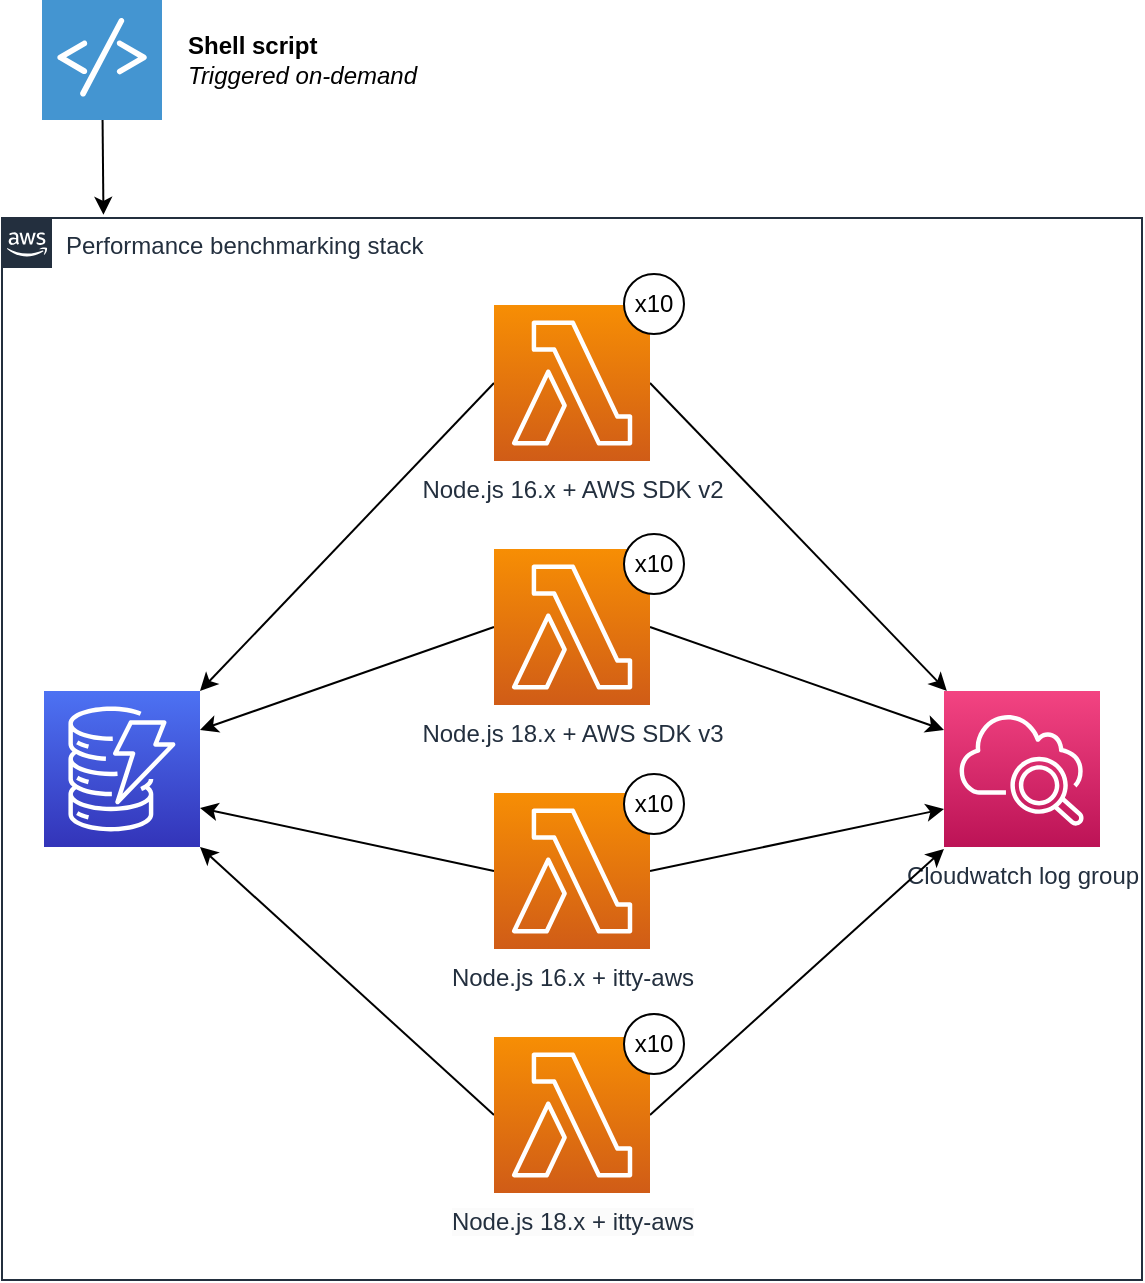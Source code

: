 <mxfile version="21.1.2" type="device">
  <diagram name="Page-1" id="Qb4si9DKm6sqV1uFfgCw">
    <mxGraphModel dx="1221" dy="715" grid="1" gridSize="10" guides="1" tooltips="1" connect="1" arrows="1" fold="1" page="1" pageScale="1" pageWidth="1169" pageHeight="827" math="0" shadow="0">
      <root>
        <mxCell id="0" />
        <mxCell id="1" parent="0" />
        <mxCell id="FsHsBDQIn4l1EdZyD_UW-1" value="Performance benchmarking stack" style="points=[[0,0],[0.25,0],[0.5,0],[0.75,0],[1,0],[1,0.25],[1,0.5],[1,0.75],[1,1],[0.75,1],[0.5,1],[0.25,1],[0,1],[0,0.75],[0,0.5],[0,0.25]];outlineConnect=0;gradientColor=none;html=1;whiteSpace=wrap;fontSize=12;fontStyle=0;container=1;pointerEvents=0;collapsible=0;recursiveResize=0;shape=mxgraph.aws4.group;grIcon=mxgraph.aws4.group_aws_cloud_alt;strokeColor=#232F3E;fillColor=none;verticalAlign=top;align=left;spacingLeft=30;fontColor=#232F3E;dashed=0;" parent="1" vertex="1">
          <mxGeometry x="299" y="202" width="570" height="531" as="geometry" />
        </mxCell>
        <mxCell id="FsHsBDQIn4l1EdZyD_UW-43" style="rounded=0;orthogonalLoop=1;jettySize=auto;html=1;entryX=1;entryY=0;entryDx=0;entryDy=0;entryPerimeter=0;strokeWidth=1;exitX=0;exitY=0.5;exitDx=0;exitDy=0;exitPerimeter=0;" parent="FsHsBDQIn4l1EdZyD_UW-1" source="FsHsBDQIn4l1EdZyD_UW-28" target="FsHsBDQIn4l1EdZyD_UW-39" edge="1">
          <mxGeometry relative="1" as="geometry" />
        </mxCell>
        <mxCell id="FsHsBDQIn4l1EdZyD_UW-40" style="rounded=0;orthogonalLoop=1;jettySize=auto;html=1;entryX=1;entryY=1;entryDx=0;entryDy=0;entryPerimeter=0;exitX=0;exitY=0.5;exitDx=0;exitDy=0;exitPerimeter=0;" parent="FsHsBDQIn4l1EdZyD_UW-1" source="FsHsBDQIn4l1EdZyD_UW-31" target="FsHsBDQIn4l1EdZyD_UW-39" edge="1">
          <mxGeometry relative="1" as="geometry">
            <mxPoint x="101" y="315.5" as="targetPoint" />
          </mxGeometry>
        </mxCell>
        <mxCell id="FsHsBDQIn4l1EdZyD_UW-41" style="rounded=0;orthogonalLoop=1;jettySize=auto;html=1;exitX=0;exitY=0.5;exitDx=0;exitDy=0;exitPerimeter=0;entryX=1;entryY=0.75;entryDx=0;entryDy=0;entryPerimeter=0;" parent="FsHsBDQIn4l1EdZyD_UW-1" source="FsHsBDQIn4l1EdZyD_UW-30" target="FsHsBDQIn4l1EdZyD_UW-39" edge="1">
          <mxGeometry relative="1" as="geometry" />
        </mxCell>
        <mxCell id="FsHsBDQIn4l1EdZyD_UW-42" style="rounded=0;orthogonalLoop=1;jettySize=auto;html=1;exitX=0;exitY=0.5;exitDx=0;exitDy=0;exitPerimeter=0;entryX=1;entryY=0.25;entryDx=0;entryDy=0;entryPerimeter=0;" parent="FsHsBDQIn4l1EdZyD_UW-1" source="FsHsBDQIn4l1EdZyD_UW-29" target="FsHsBDQIn4l1EdZyD_UW-39" edge="1">
          <mxGeometry relative="1" as="geometry">
            <mxPoint x="471" y="435.5" as="targetPoint" />
          </mxGeometry>
        </mxCell>
        <mxCell id="FsHsBDQIn4l1EdZyD_UW-39" value="" style="sketch=0;points=[[0,0,0],[0.25,0,0],[0.5,0,0],[0.75,0,0],[1,0,0],[0,1,0],[0.25,1,0],[0.5,1,0],[0.75,1,0],[1,1,0],[0,0.25,0],[0,0.5,0],[0,0.75,0],[1,0.25,0],[1,0.5,0],[1,0.75,0]];outlineConnect=0;fontColor=#232F3E;gradientColor=#4D72F3;gradientDirection=north;fillColor=#3334B9;strokeColor=#ffffff;dashed=0;verticalLabelPosition=bottom;verticalAlign=top;align=center;html=1;fontSize=12;fontStyle=0;aspect=fixed;shape=mxgraph.aws4.resourceIcon;resIcon=mxgraph.aws4.dynamodb;" parent="FsHsBDQIn4l1EdZyD_UW-1" vertex="1">
          <mxGeometry x="21" y="236.5" width="78" height="78" as="geometry" />
        </mxCell>
        <mxCell id="FsHsBDQIn4l1EdZyD_UW-37" value="Cloudwatch log group" style="sketch=0;points=[[0,0,0],[0.25,0,0],[0.5,0,0],[0.75,0,0],[1,0,0],[0,1,0],[0.25,1,0],[0.5,1,0],[0.75,1,0],[1,1,0],[0,0.25,0],[0,0.5,0],[0,0.75,0],[1,0.25,0],[1,0.5,0],[1,0.75,0]];points=[[0,0,0],[0.25,0,0],[0.5,0,0],[0.75,0,0],[1,0,0],[0,1,0],[0.25,1,0],[0.5,1,0],[0.75,1,0],[1,1,0],[0,0.25,0],[0,0.5,0],[0,0.75,0],[1,0.25,0],[1,0.5,0],[1,0.75,0]];outlineConnect=0;fontColor=#232F3E;gradientColor=#F34482;gradientDirection=north;fillColor=#BC1356;strokeColor=#ffffff;dashed=0;verticalLabelPosition=bottom;verticalAlign=top;align=center;html=1;fontSize=12;fontStyle=0;aspect=fixed;shape=mxgraph.aws4.resourceIcon;resIcon=mxgraph.aws4.cloudwatch_2;" parent="FsHsBDQIn4l1EdZyD_UW-1" vertex="1">
          <mxGeometry x="471" y="236.5" width="78" height="78" as="geometry" />
        </mxCell>
        <mxCell id="FsHsBDQIn4l1EdZyD_UW-45" style="rounded=0;orthogonalLoop=1;jettySize=auto;html=1;exitX=1;exitY=0.5;exitDx=0;exitDy=0;exitPerimeter=0;" parent="FsHsBDQIn4l1EdZyD_UW-1" source="FsHsBDQIn4l1EdZyD_UW-28" target="FsHsBDQIn4l1EdZyD_UW-37" edge="1">
          <mxGeometry relative="1" as="geometry" />
        </mxCell>
        <mxCell id="FsHsBDQIn4l1EdZyD_UW-46" style="rounded=0;orthogonalLoop=1;jettySize=auto;html=1;exitX=1;exitY=0.5;exitDx=0;exitDy=0;exitPerimeter=0;entryX=0;entryY=0.25;entryDx=0;entryDy=0;entryPerimeter=0;" parent="FsHsBDQIn4l1EdZyD_UW-1" source="FsHsBDQIn4l1EdZyD_UW-29" target="FsHsBDQIn4l1EdZyD_UW-37" edge="1">
          <mxGeometry relative="1" as="geometry" />
        </mxCell>
        <mxCell id="FsHsBDQIn4l1EdZyD_UW-47" style="rounded=0;orthogonalLoop=1;jettySize=auto;html=1;exitX=1;exitY=0.5;exitDx=0;exitDy=0;exitPerimeter=0;" parent="FsHsBDQIn4l1EdZyD_UW-1" source="FsHsBDQIn4l1EdZyD_UW-30" edge="1">
          <mxGeometry relative="1" as="geometry">
            <mxPoint x="471" y="295.5" as="targetPoint" />
          </mxGeometry>
        </mxCell>
        <mxCell id="FsHsBDQIn4l1EdZyD_UW-48" style="rounded=0;orthogonalLoop=1;jettySize=auto;html=1;entryX=0;entryY=1;entryDx=0;entryDy=0;entryPerimeter=0;strokeColor=none;" parent="FsHsBDQIn4l1EdZyD_UW-1" source="FsHsBDQIn4l1EdZyD_UW-31" target="FsHsBDQIn4l1EdZyD_UW-37" edge="1">
          <mxGeometry relative="1" as="geometry" />
        </mxCell>
        <mxCell id="FsHsBDQIn4l1EdZyD_UW-28" value="Node.js 16.x + AWS SDK v2" style="sketch=0;points=[[0,0,0],[0.25,0,0],[0.5,0,0],[0.75,0,0],[1,0,0],[0,1,0],[0.25,1,0],[0.5,1,0],[0.75,1,0],[1,1,0],[0,0.25,0],[0,0.5,0],[0,0.75,0],[1,0.25,0],[1,0.5,0],[1,0.75,0]];outlineConnect=0;fontColor=#232F3E;gradientColor=#F78E04;gradientDirection=north;fillColor=#D05C17;strokeColor=#ffffff;dashed=0;verticalLabelPosition=bottom;verticalAlign=top;align=center;html=1;fontSize=12;fontStyle=0;aspect=fixed;shape=mxgraph.aws4.resourceIcon;resIcon=mxgraph.aws4.lambda;" parent="FsHsBDQIn4l1EdZyD_UW-1" vertex="1">
          <mxGeometry x="246" y="43.5" width="78" height="78" as="geometry" />
        </mxCell>
        <mxCell id="FsHsBDQIn4l1EdZyD_UW-49" style="rounded=0;orthogonalLoop=1;jettySize=auto;html=1;exitX=1;exitY=0.5;exitDx=0;exitDy=0;exitPerimeter=0;" parent="FsHsBDQIn4l1EdZyD_UW-1" source="FsHsBDQIn4l1EdZyD_UW-31" edge="1">
          <mxGeometry relative="1" as="geometry">
            <mxPoint x="471" y="315.5" as="targetPoint" />
          </mxGeometry>
        </mxCell>
        <mxCell id="FsHsBDQIn4l1EdZyD_UW-31" value="&lt;span style=&quot;color: rgb(35, 47, 62); font-family: Helvetica; font-size: 12px; font-style: normal; font-variant-ligatures: normal; font-variant-caps: normal; font-weight: 400; letter-spacing: normal; orphans: 2; text-align: center; text-indent: 0px; text-transform: none; widows: 2; word-spacing: 0px; -webkit-text-stroke-width: 0px; background-color: rgb(251, 251, 251); text-decoration-thickness: initial; text-decoration-style: initial; text-decoration-color: initial; float: none; display: inline !important;&quot;&gt;Node.js 18.x + itty-aws&lt;/span&gt;" style="sketch=0;points=[[0,0,0],[0.25,0,0],[0.5,0,0],[0.75,0,0],[1,0,0],[0,1,0],[0.25,1,0],[0.5,1,0],[0.75,1,0],[1,1,0],[0,0.25,0],[0,0.5,0],[0,0.75,0],[1,0.25,0],[1,0.5,0],[1,0.75,0]];outlineConnect=0;fontColor=#232F3E;gradientColor=#F78E04;gradientDirection=north;fillColor=#D05C17;strokeColor=#ffffff;dashed=0;verticalLabelPosition=bottom;verticalAlign=top;align=center;html=1;fontSize=12;fontStyle=0;aspect=fixed;shape=mxgraph.aws4.resourceIcon;resIcon=mxgraph.aws4.lambda;" parent="FsHsBDQIn4l1EdZyD_UW-1" vertex="1">
          <mxGeometry x="246" y="409.5" width="78" height="78" as="geometry" />
        </mxCell>
        <mxCell id="FsHsBDQIn4l1EdZyD_UW-30" value="Node.js 16.x + itty-aws" style="sketch=0;points=[[0,0,0],[0.25,0,0],[0.5,0,0],[0.75,0,0],[1,0,0],[0,1,0],[0.25,1,0],[0.5,1,0],[0.75,1,0],[1,1,0],[0,0.25,0],[0,0.5,0],[0,0.75,0],[1,0.25,0],[1,0.5,0],[1,0.75,0]];outlineConnect=0;fontColor=#232F3E;gradientColor=#F78E04;gradientDirection=north;fillColor=#D05C17;strokeColor=#ffffff;dashed=0;verticalLabelPosition=bottom;verticalAlign=top;align=center;html=1;fontSize=12;fontStyle=0;aspect=fixed;shape=mxgraph.aws4.resourceIcon;resIcon=mxgraph.aws4.lambda;" parent="FsHsBDQIn4l1EdZyD_UW-1" vertex="1">
          <mxGeometry x="246" y="287.5" width="78" height="78" as="geometry" />
        </mxCell>
        <mxCell id="FsHsBDQIn4l1EdZyD_UW-29" value="Node.js 18.x + AWS SDK v3" style="sketch=0;points=[[0,0,0],[0.25,0,0],[0.5,0,0],[0.75,0,0],[1,0,0],[0,1,0],[0.25,1,0],[0.5,1,0],[0.75,1,0],[1,1,0],[0,0.25,0],[0,0.5,0],[0,0.75,0],[1,0.25,0],[1,0.5,0],[1,0.75,0]];outlineConnect=0;fontColor=#232F3E;gradientColor=#F78E04;gradientDirection=north;fillColor=#D05C17;strokeColor=#ffffff;dashed=0;verticalLabelPosition=bottom;verticalAlign=top;align=center;html=1;fontSize=12;fontStyle=0;aspect=fixed;shape=mxgraph.aws4.resourceIcon;resIcon=mxgraph.aws4.lambda;" parent="FsHsBDQIn4l1EdZyD_UW-1" vertex="1">
          <mxGeometry x="246" y="165.5" width="78" height="78" as="geometry" />
        </mxCell>
        <mxCell id="82OeTMQ5-aNFEZaHw4Uo-12" value="x10" style="ellipse;whiteSpace=wrap;html=1;aspect=fixed;" parent="FsHsBDQIn4l1EdZyD_UW-1" vertex="1">
          <mxGeometry x="311" y="28" width="30" height="30" as="geometry" />
        </mxCell>
        <mxCell id="82OeTMQ5-aNFEZaHw4Uo-13" value="x10" style="ellipse;whiteSpace=wrap;html=1;aspect=fixed;" parent="FsHsBDQIn4l1EdZyD_UW-1" vertex="1">
          <mxGeometry x="311" y="158" width="30" height="30" as="geometry" />
        </mxCell>
        <mxCell id="82OeTMQ5-aNFEZaHw4Uo-14" value="x10" style="ellipse;whiteSpace=wrap;html=1;aspect=fixed;" parent="FsHsBDQIn4l1EdZyD_UW-1" vertex="1">
          <mxGeometry x="311" y="278" width="30" height="30" as="geometry" />
        </mxCell>
        <mxCell id="82OeTMQ5-aNFEZaHw4Uo-15" value="x10" style="ellipse;whiteSpace=wrap;html=1;aspect=fixed;" parent="FsHsBDQIn4l1EdZyD_UW-1" vertex="1">
          <mxGeometry x="311" y="398" width="30" height="30" as="geometry" />
        </mxCell>
        <mxCell id="FsHsBDQIn4l1EdZyD_UW-35" value="" style="rounded=0;orthogonalLoop=1;jettySize=auto;html=1;align=left;entryX=0.089;entryY=-0.003;entryDx=0;entryDy=0;entryPerimeter=0;" parent="1" source="FsHsBDQIn4l1EdZyD_UW-11" target="FsHsBDQIn4l1EdZyD_UW-1" edge="1">
          <mxGeometry x="-0.077" y="-20" relative="1" as="geometry">
            <mxPoint x="389" y="193" as="targetPoint" />
            <mxPoint y="1" as="offset" />
          </mxGeometry>
        </mxCell>
        <mxCell id="FsHsBDQIn4l1EdZyD_UW-11" value="" style="shadow=0;dashed=0;html=1;strokeColor=none;fillColor=#4495D1;labelPosition=center;verticalLabelPosition=bottom;verticalAlign=top;align=left;outlineConnect=0;shape=mxgraph.veeam.script;spacingLeft=-47;" parent="1" vertex="1">
          <mxGeometry x="319" y="93" width="60" height="60" as="geometry" />
        </mxCell>
        <mxCell id="FsHsBDQIn4l1EdZyD_UW-36" value="&lt;b style=&quot;border-color: var(--border-color);&quot;&gt;Shell script&lt;br style=&quot;border-color: var(--border-color);&quot;&gt;&lt;/b&gt;&lt;i&gt;Triggered on-demand&lt;/i&gt;" style="text;html=1;align=left;verticalAlign=middle;resizable=0;points=[];autosize=1;strokeColor=none;fillColor=none;" parent="1" vertex="1">
          <mxGeometry x="390" y="103" width="140" height="40" as="geometry" />
        </mxCell>
      </root>
    </mxGraphModel>
  </diagram>
</mxfile>
